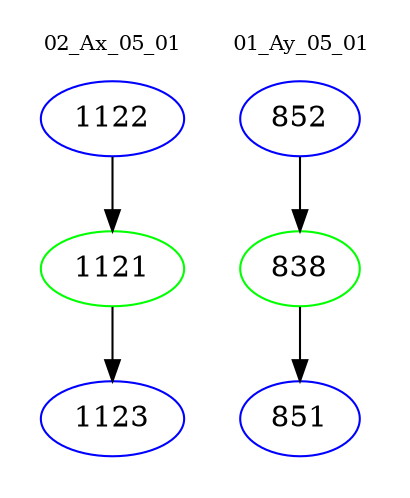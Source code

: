 digraph{
subgraph cluster_0 {
color = white
label = "02_Ax_05_01";
fontsize=10;
T0_1122 [label="1122", color="blue"]
T0_1122 -> T0_1121 [color="black"]
T0_1121 [label="1121", color="green"]
T0_1121 -> T0_1123 [color="black"]
T0_1123 [label="1123", color="blue"]
}
subgraph cluster_1 {
color = white
label = "01_Ay_05_01";
fontsize=10;
T1_852 [label="852", color="blue"]
T1_852 -> T1_838 [color="black"]
T1_838 [label="838", color="green"]
T1_838 -> T1_851 [color="black"]
T1_851 [label="851", color="blue"]
}
}
